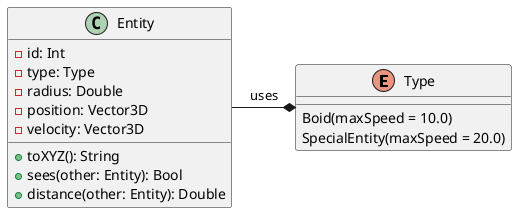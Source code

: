 @startuml

enum Type {
    Boid(maxSpeed = 10.0)
    SpecialEntity(maxSpeed = 20.0)
}

class Entity {
    - id: Int
    - type: Type
    - radius: Double
    - position: Vector3D
    - velocity: Vector3D
    + toXYZ(): String
    + sees(other: Entity): Bool
    + distance(other: Entity): Double
}

Type *-left- Entity: uses

@enduml
